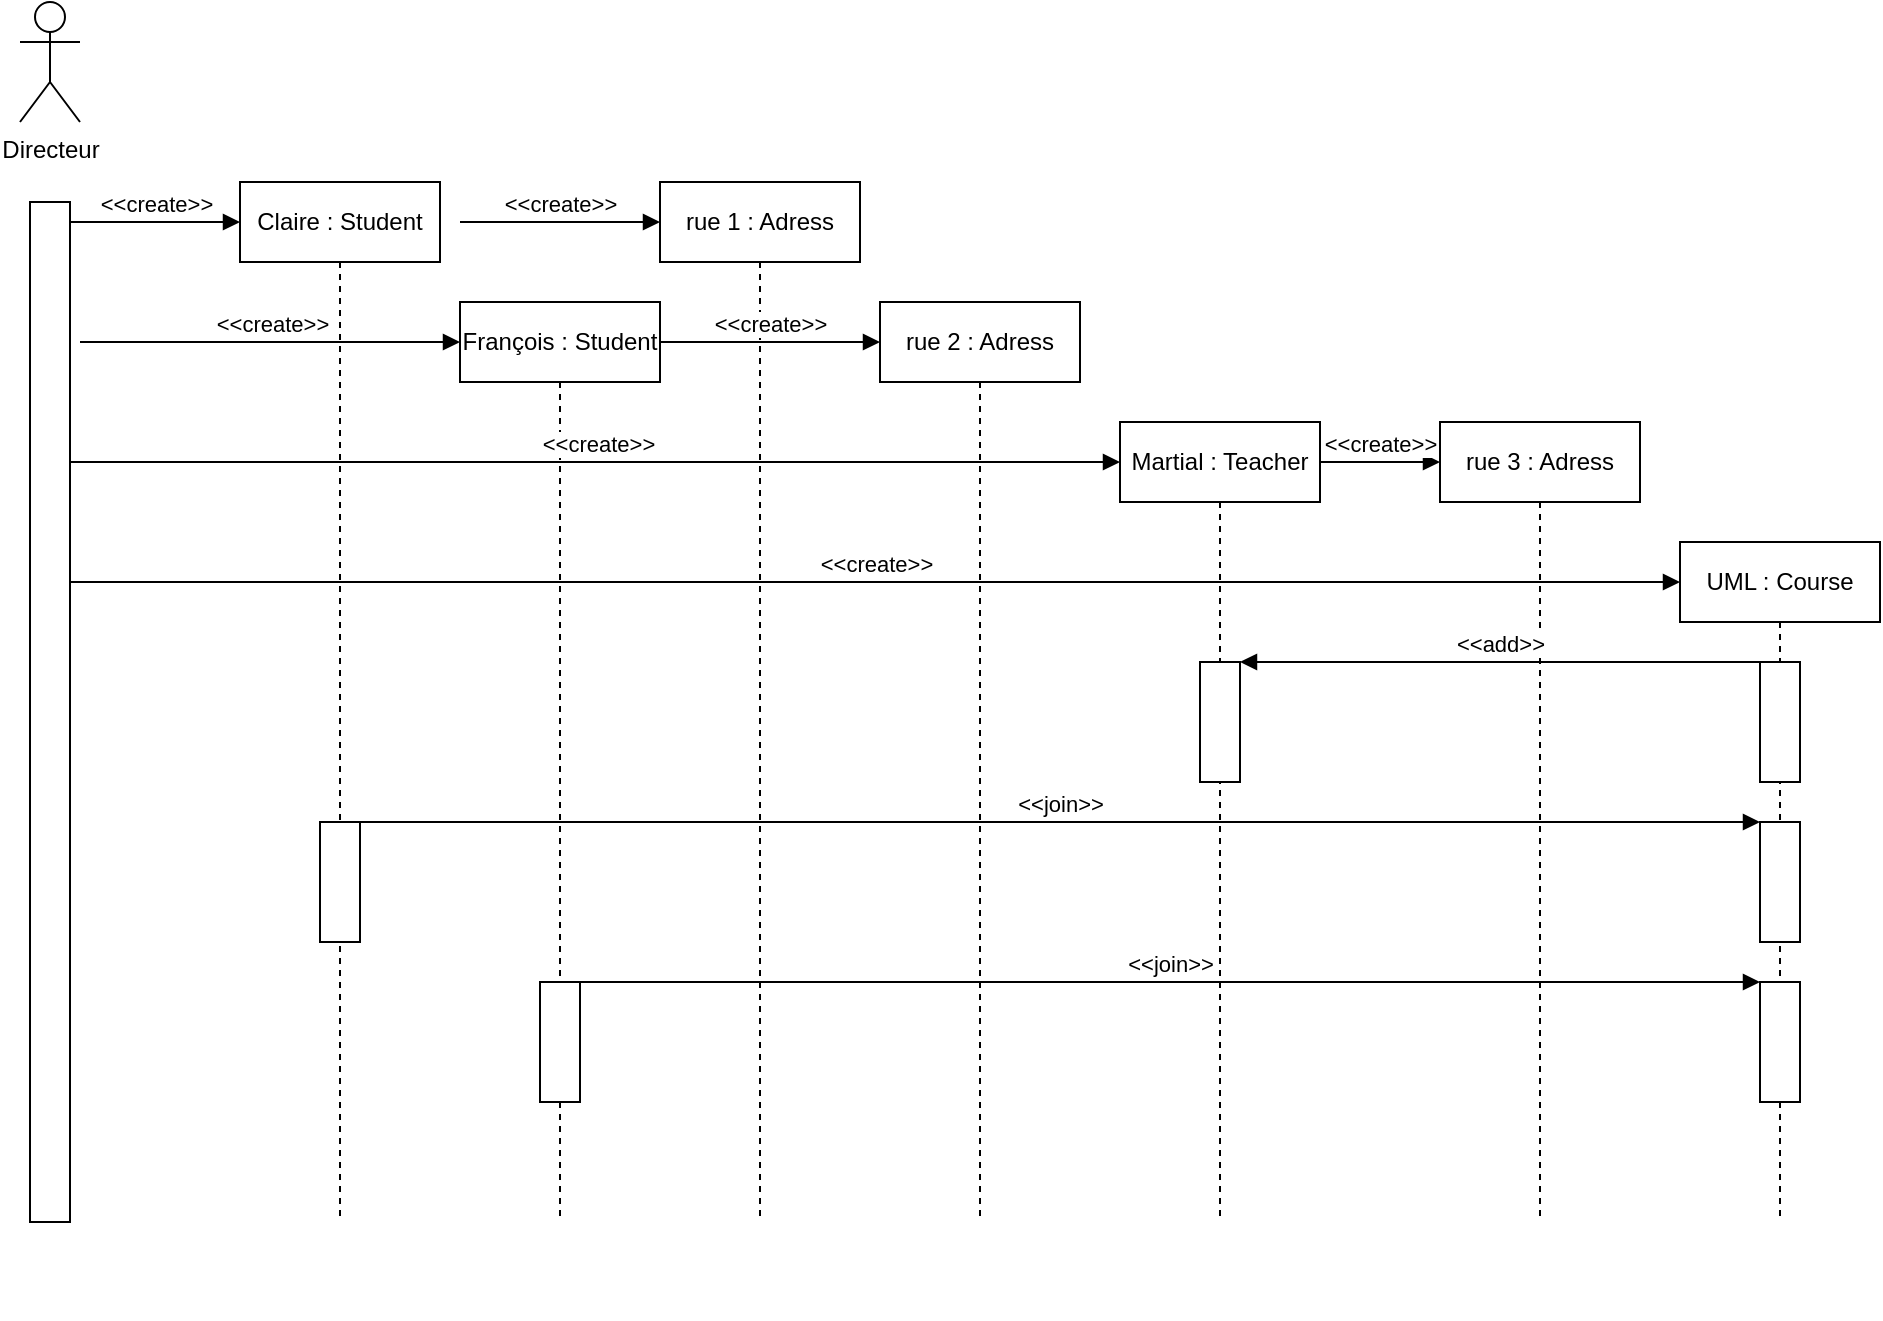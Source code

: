 <mxfile version="22.1.18" type="device">
  <diagram name="Page-1" id="2YBvvXClWsGukQMizWep">
    <mxGraphModel dx="1210" dy="643" grid="1" gridSize="10" guides="1" tooltips="1" connect="1" arrows="1" fold="1" page="1" pageScale="1" pageWidth="850" pageHeight="1100" math="0" shadow="0">
      <root>
        <mxCell id="0" />
        <mxCell id="1" parent="0" />
        <mxCell id="aM9ryv3xv72pqoxQDRHE-1" value="Claire : Student" style="shape=umlLifeline;perimeter=lifelinePerimeter;whiteSpace=wrap;html=1;container=0;dropTarget=0;collapsible=0;recursiveResize=0;outlineConnect=0;portConstraint=eastwest;newEdgeStyle={&quot;edgeStyle&quot;:&quot;elbowEdgeStyle&quot;,&quot;elbow&quot;:&quot;vertical&quot;,&quot;curved&quot;:0,&quot;rounded&quot;:0};" parent="1" vertex="1">
          <mxGeometry x="160" y="120" width="100" height="520" as="geometry" />
        </mxCell>
        <mxCell id="V-EdIc9A1B_tMmcy2HLk-1" value="François : Student" style="shape=umlLifeline;perimeter=lifelinePerimeter;whiteSpace=wrap;html=1;container=0;dropTarget=0;collapsible=0;recursiveResize=0;outlineConnect=0;portConstraint=eastwest;newEdgeStyle={&quot;edgeStyle&quot;:&quot;elbowEdgeStyle&quot;,&quot;elbow&quot;:&quot;vertical&quot;,&quot;curved&quot;:0,&quot;rounded&quot;:0};" vertex="1" parent="1">
          <mxGeometry x="270" y="180" width="100" height="460" as="geometry" />
        </mxCell>
        <mxCell id="V-EdIc9A1B_tMmcy2HLk-21" value="" style="rounded=0;whiteSpace=wrap;html=1;direction=south;" vertex="1" parent="1">
          <mxGeometry x="55" y="130" width="20" height="510" as="geometry" />
        </mxCell>
        <mxCell id="V-EdIc9A1B_tMmcy2HLk-44" value="rue 1 : Adress" style="shape=umlLifeline;perimeter=lifelinePerimeter;whiteSpace=wrap;html=1;container=0;dropTarget=0;collapsible=0;recursiveResize=0;outlineConnect=0;portConstraint=eastwest;newEdgeStyle={&quot;edgeStyle&quot;:&quot;elbowEdgeStyle&quot;,&quot;elbow&quot;:&quot;vertical&quot;,&quot;curved&quot;:0,&quot;rounded&quot;:0};" vertex="1" parent="1">
          <mxGeometry x="370" y="120" width="100" height="520" as="geometry" />
        </mxCell>
        <mxCell id="V-EdIc9A1B_tMmcy2HLk-46" value="&amp;lt;&amp;lt;create&amp;gt;&amp;gt;" style="html=1;verticalAlign=bottom;endArrow=block;curved=0;rounded=0;" edge="1" parent="1">
          <mxGeometry width="80" relative="1" as="geometry">
            <mxPoint x="75" y="320" as="sourcePoint" />
            <mxPoint x="880" y="320" as="targetPoint" />
          </mxGeometry>
        </mxCell>
        <mxCell id="V-EdIc9A1B_tMmcy2HLk-78" value="" style="html=1;verticalAlign=bottom;endArrow=block;curved=0;rounded=0;" edge="1" parent="1">
          <mxGeometry x="0.003" width="80" relative="1" as="geometry">
            <mxPoint x="350" y="680" as="sourcePoint" />
            <mxPoint x="350" y="680" as="targetPoint" />
            <mxPoint as="offset" />
          </mxGeometry>
        </mxCell>
        <mxCell id="V-EdIc9A1B_tMmcy2HLk-84" value="&amp;lt;&amp;lt;create&amp;gt;&amp;gt;" style="html=1;verticalAlign=bottom;endArrow=block;curved=0;rounded=0;" edge="1" parent="1">
          <mxGeometry x="0.003" width="80" relative="1" as="geometry">
            <mxPoint x="270" y="140" as="sourcePoint" />
            <mxPoint x="370" y="140" as="targetPoint" />
            <mxPoint as="offset" />
          </mxGeometry>
        </mxCell>
        <mxCell id="V-EdIc9A1B_tMmcy2HLk-89" value="Directeur" style="shape=umlActor;verticalLabelPosition=bottom;verticalAlign=top;html=1;" vertex="1" parent="1">
          <mxGeometry x="50" y="30" width="30" height="60" as="geometry" />
        </mxCell>
        <mxCell id="V-EdIc9A1B_tMmcy2HLk-93" value="&amp;lt;&amp;lt;create&amp;gt;&amp;gt;" style="html=1;verticalAlign=bottom;endArrow=block;curved=0;rounded=0;" edge="1" parent="1">
          <mxGeometry x="0.003" width="80" relative="1" as="geometry">
            <mxPoint x="75" y="140" as="sourcePoint" />
            <mxPoint x="160" y="140" as="targetPoint" />
            <mxPoint as="offset" />
          </mxGeometry>
        </mxCell>
        <mxCell id="V-EdIc9A1B_tMmcy2HLk-94" value="&amp;lt;&amp;lt;create&amp;gt;&amp;gt;" style="html=1;verticalAlign=bottom;endArrow=block;curved=0;rounded=0;" edge="1" parent="1">
          <mxGeometry x="0.007" width="80" relative="1" as="geometry">
            <mxPoint x="80" y="200" as="sourcePoint" />
            <mxPoint x="270" y="200" as="targetPoint" />
            <mxPoint as="offset" />
          </mxGeometry>
        </mxCell>
        <mxCell id="V-EdIc9A1B_tMmcy2HLk-95" value="&amp;lt;&amp;lt;create&amp;gt;&amp;gt;" style="html=1;verticalAlign=bottom;endArrow=block;curved=0;rounded=0;" edge="1" parent="1">
          <mxGeometry x="0.003" width="80" relative="1" as="geometry">
            <mxPoint x="370" y="200" as="sourcePoint" />
            <mxPoint x="480" y="200" as="targetPoint" />
            <mxPoint as="offset" />
          </mxGeometry>
        </mxCell>
        <mxCell id="V-EdIc9A1B_tMmcy2HLk-96" value="rue 2 : Adress" style="shape=umlLifeline;perimeter=lifelinePerimeter;whiteSpace=wrap;html=1;container=0;dropTarget=0;collapsible=0;recursiveResize=0;outlineConnect=0;portConstraint=eastwest;newEdgeStyle={&quot;edgeStyle&quot;:&quot;elbowEdgeStyle&quot;,&quot;elbow&quot;:&quot;vertical&quot;,&quot;curved&quot;:0,&quot;rounded&quot;:0};" vertex="1" parent="1">
          <mxGeometry x="480" y="180" width="100" height="460" as="geometry" />
        </mxCell>
        <mxCell id="V-EdIc9A1B_tMmcy2HLk-102" value="&amp;lt;&amp;lt;create&amp;gt;&amp;gt;" style="html=1;verticalAlign=bottom;endArrow=block;curved=0;rounded=0;" edge="1" parent="1">
          <mxGeometry x="0.003" width="80" relative="1" as="geometry">
            <mxPoint x="75" y="260" as="sourcePoint" />
            <mxPoint x="600" y="260" as="targetPoint" />
            <mxPoint as="offset" />
          </mxGeometry>
        </mxCell>
        <mxCell id="V-EdIc9A1B_tMmcy2HLk-103" value="Martial : Teacher" style="shape=umlLifeline;perimeter=lifelinePerimeter;whiteSpace=wrap;html=1;container=0;dropTarget=0;collapsible=0;recursiveResize=0;outlineConnect=0;portConstraint=eastwest;newEdgeStyle={&quot;edgeStyle&quot;:&quot;elbowEdgeStyle&quot;,&quot;elbow&quot;:&quot;vertical&quot;,&quot;curved&quot;:0,&quot;rounded&quot;:0};" vertex="1" parent="1">
          <mxGeometry x="600" y="240" width="100" height="400" as="geometry" />
        </mxCell>
        <mxCell id="V-EdIc9A1B_tMmcy2HLk-109" value="&amp;lt;&amp;lt;create&amp;gt;&amp;gt;" style="html=1;verticalAlign=bottom;endArrow=block;curved=0;rounded=0;" edge="1" parent="1">
          <mxGeometry x="0.003" width="80" relative="1" as="geometry">
            <mxPoint x="700" y="260" as="sourcePoint" />
            <mxPoint x="760" y="260" as="targetPoint" />
            <mxPoint as="offset" />
          </mxGeometry>
        </mxCell>
        <mxCell id="V-EdIc9A1B_tMmcy2HLk-110" value="rue 3 : Adress" style="shape=umlLifeline;perimeter=lifelinePerimeter;whiteSpace=wrap;html=1;container=0;dropTarget=0;collapsible=0;recursiveResize=0;outlineConnect=0;portConstraint=eastwest;newEdgeStyle={&quot;edgeStyle&quot;:&quot;elbowEdgeStyle&quot;,&quot;elbow&quot;:&quot;vertical&quot;,&quot;curved&quot;:0,&quot;rounded&quot;:0};" vertex="1" parent="1">
          <mxGeometry x="760" y="240" width="100" height="400" as="geometry" />
        </mxCell>
        <mxCell id="V-EdIc9A1B_tMmcy2HLk-116" value="UML : Course" style="shape=umlLifeline;perimeter=lifelinePerimeter;whiteSpace=wrap;html=1;container=0;dropTarget=0;collapsible=0;recursiveResize=0;outlineConnect=0;portConstraint=eastwest;newEdgeStyle={&quot;edgeStyle&quot;:&quot;elbowEdgeStyle&quot;,&quot;elbow&quot;:&quot;vertical&quot;,&quot;curved&quot;:0,&quot;rounded&quot;:0};" vertex="1" parent="1">
          <mxGeometry x="880" y="300" width="100" height="340" as="geometry" />
        </mxCell>
        <mxCell id="V-EdIc9A1B_tMmcy2HLk-122" value="" style="rounded=0;whiteSpace=wrap;html=1;direction=south;" vertex="1" parent="1">
          <mxGeometry x="200" y="440" width="20" height="60" as="geometry" />
        </mxCell>
        <mxCell id="V-EdIc9A1B_tMmcy2HLk-123" value="&amp;lt;&amp;lt;add&amp;gt;&amp;gt;" style="html=1;verticalAlign=bottom;endArrow=block;curved=0;rounded=0;entryX=0;entryY=0;entryDx=0;entryDy=0;exitX=0;exitY=1;exitDx=0;exitDy=0;exitPerimeter=0;" edge="1" parent="1" source="V-EdIc9A1B_tMmcy2HLk-124" target="V-EdIc9A1B_tMmcy2HLk-125">
          <mxGeometry width="80" relative="1" as="geometry">
            <mxPoint x="660" y="360" as="sourcePoint" />
            <mxPoint x="905" y="360" as="targetPoint" />
            <Array as="points">
              <mxPoint x="770" y="360" />
            </Array>
          </mxGeometry>
        </mxCell>
        <mxCell id="V-EdIc9A1B_tMmcy2HLk-124" value="" style="rounded=0;whiteSpace=wrap;html=1;direction=south;" vertex="1" parent="1">
          <mxGeometry x="920" y="360" width="20" height="60" as="geometry" />
        </mxCell>
        <mxCell id="V-EdIc9A1B_tMmcy2HLk-125" value="" style="rounded=0;whiteSpace=wrap;html=1;direction=south;" vertex="1" parent="1">
          <mxGeometry x="640" y="360" width="20" height="60" as="geometry" />
        </mxCell>
        <mxCell id="V-EdIc9A1B_tMmcy2HLk-127" value="&amp;lt;&amp;lt;join&amp;gt;&amp;gt;" style="html=1;verticalAlign=bottom;endArrow=block;curved=0;rounded=0;entryX=0;entryY=1;entryDx=0;entryDy=0;" edge="1" parent="1" target="V-EdIc9A1B_tMmcy2HLk-128">
          <mxGeometry width="80" relative="1" as="geometry">
            <mxPoint x="220" y="440" as="sourcePoint" />
            <mxPoint x="920" y="440" as="targetPoint" />
          </mxGeometry>
        </mxCell>
        <mxCell id="V-EdIc9A1B_tMmcy2HLk-128" value="" style="rounded=0;whiteSpace=wrap;html=1;direction=south;" vertex="1" parent="1">
          <mxGeometry x="920" y="440" width="20" height="60" as="geometry" />
        </mxCell>
        <mxCell id="V-EdIc9A1B_tMmcy2HLk-130" value="" style="rounded=0;whiteSpace=wrap;html=1;direction=south;" vertex="1" parent="1">
          <mxGeometry x="310" y="520" width="20" height="60" as="geometry" />
        </mxCell>
        <mxCell id="V-EdIc9A1B_tMmcy2HLk-131" value="&amp;lt;&amp;lt;join&amp;gt;&amp;gt;" style="html=1;verticalAlign=bottom;endArrow=block;curved=0;rounded=0;entryX=0;entryY=1;entryDx=0;entryDy=0;" edge="1" parent="1" target="V-EdIc9A1B_tMmcy2HLk-132">
          <mxGeometry width="80" relative="1" as="geometry">
            <mxPoint x="330" y="520" as="sourcePoint" />
            <mxPoint x="910" y="520" as="targetPoint" />
          </mxGeometry>
        </mxCell>
        <mxCell id="V-EdIc9A1B_tMmcy2HLk-132" value="" style="rounded=0;whiteSpace=wrap;html=1;direction=south;" vertex="1" parent="1">
          <mxGeometry x="920" y="520" width="20" height="60" as="geometry" />
        </mxCell>
      </root>
    </mxGraphModel>
  </diagram>
</mxfile>
